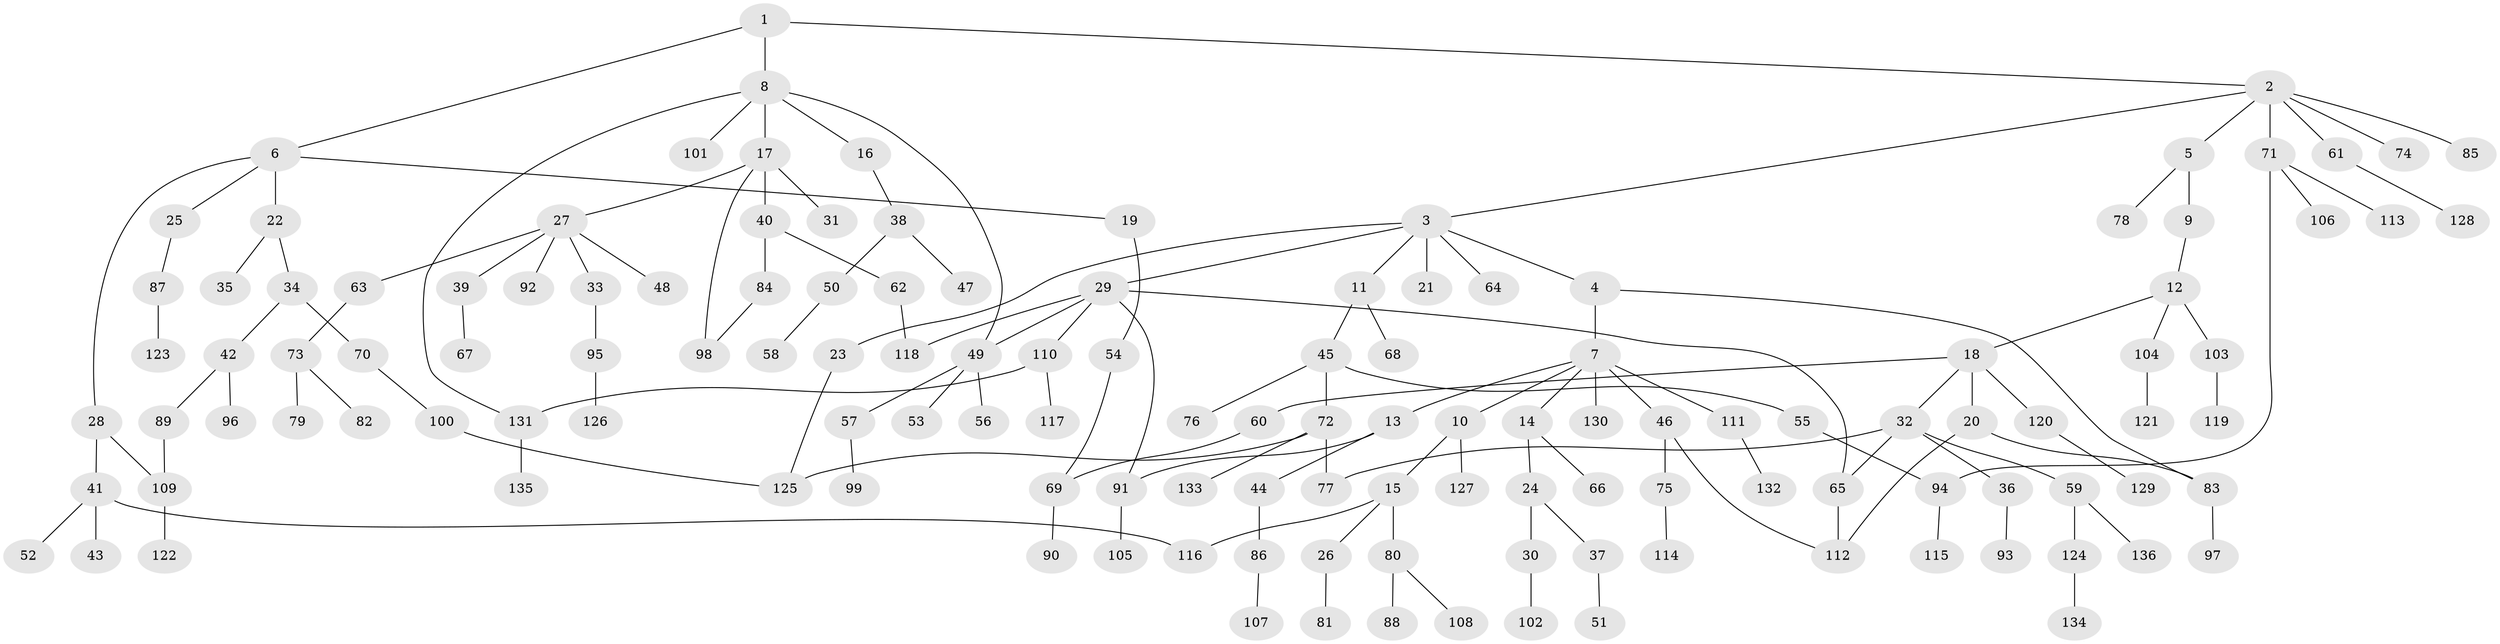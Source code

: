 // coarse degree distribution, {3: 0.1935483870967742, 6: 0.043010752688172046, 4: 0.07526881720430108, 5: 0.03225806451612903, 7: 0.010752688172043012, 9: 0.010752688172043012, 2: 0.13978494623655913, 8: 0.010752688172043012, 1: 0.4838709677419355}
// Generated by graph-tools (version 1.1) at 2025/51/02/27/25 19:51:39]
// undirected, 136 vertices, 151 edges
graph export_dot {
graph [start="1"]
  node [color=gray90,style=filled];
  1;
  2;
  3;
  4;
  5;
  6;
  7;
  8;
  9;
  10;
  11;
  12;
  13;
  14;
  15;
  16;
  17;
  18;
  19;
  20;
  21;
  22;
  23;
  24;
  25;
  26;
  27;
  28;
  29;
  30;
  31;
  32;
  33;
  34;
  35;
  36;
  37;
  38;
  39;
  40;
  41;
  42;
  43;
  44;
  45;
  46;
  47;
  48;
  49;
  50;
  51;
  52;
  53;
  54;
  55;
  56;
  57;
  58;
  59;
  60;
  61;
  62;
  63;
  64;
  65;
  66;
  67;
  68;
  69;
  70;
  71;
  72;
  73;
  74;
  75;
  76;
  77;
  78;
  79;
  80;
  81;
  82;
  83;
  84;
  85;
  86;
  87;
  88;
  89;
  90;
  91;
  92;
  93;
  94;
  95;
  96;
  97;
  98;
  99;
  100;
  101;
  102;
  103;
  104;
  105;
  106;
  107;
  108;
  109;
  110;
  111;
  112;
  113;
  114;
  115;
  116;
  117;
  118;
  119;
  120;
  121;
  122;
  123;
  124;
  125;
  126;
  127;
  128;
  129;
  130;
  131;
  132;
  133;
  134;
  135;
  136;
  1 -- 2;
  1 -- 6;
  1 -- 8;
  2 -- 3;
  2 -- 5;
  2 -- 61;
  2 -- 71;
  2 -- 74;
  2 -- 85;
  3 -- 4;
  3 -- 11;
  3 -- 21;
  3 -- 23;
  3 -- 29;
  3 -- 64;
  4 -- 7;
  4 -- 83;
  5 -- 9;
  5 -- 78;
  6 -- 19;
  6 -- 22;
  6 -- 25;
  6 -- 28;
  7 -- 10;
  7 -- 13;
  7 -- 14;
  7 -- 46;
  7 -- 111;
  7 -- 130;
  8 -- 16;
  8 -- 17;
  8 -- 49;
  8 -- 101;
  8 -- 131;
  9 -- 12;
  10 -- 15;
  10 -- 127;
  11 -- 45;
  11 -- 68;
  12 -- 18;
  12 -- 103;
  12 -- 104;
  13 -- 44;
  13 -- 91;
  14 -- 24;
  14 -- 66;
  15 -- 26;
  15 -- 80;
  15 -- 116;
  16 -- 38;
  17 -- 27;
  17 -- 31;
  17 -- 40;
  17 -- 98;
  18 -- 20;
  18 -- 32;
  18 -- 60;
  18 -- 120;
  19 -- 54;
  20 -- 112;
  20 -- 83;
  22 -- 34;
  22 -- 35;
  23 -- 125;
  24 -- 30;
  24 -- 37;
  25 -- 87;
  26 -- 81;
  27 -- 33;
  27 -- 39;
  27 -- 48;
  27 -- 63;
  27 -- 92;
  28 -- 41;
  28 -- 109;
  29 -- 91;
  29 -- 110;
  29 -- 118;
  29 -- 49;
  29 -- 65;
  30 -- 102;
  32 -- 36;
  32 -- 59;
  32 -- 65;
  32 -- 77;
  33 -- 95;
  34 -- 42;
  34 -- 70;
  36 -- 93;
  37 -- 51;
  38 -- 47;
  38 -- 50;
  39 -- 67;
  40 -- 62;
  40 -- 84;
  41 -- 43;
  41 -- 52;
  41 -- 116;
  42 -- 89;
  42 -- 96;
  44 -- 86;
  45 -- 55;
  45 -- 72;
  45 -- 76;
  46 -- 75;
  46 -- 112;
  49 -- 53;
  49 -- 56;
  49 -- 57;
  50 -- 58;
  54 -- 69;
  55 -- 94;
  57 -- 99;
  59 -- 124;
  59 -- 136;
  60 -- 69;
  61 -- 128;
  62 -- 118;
  63 -- 73;
  65 -- 112;
  69 -- 90;
  70 -- 100;
  71 -- 106;
  71 -- 113;
  71 -- 94;
  72 -- 77;
  72 -- 133;
  72 -- 125;
  73 -- 79;
  73 -- 82;
  75 -- 114;
  80 -- 88;
  80 -- 108;
  83 -- 97;
  84 -- 98;
  86 -- 107;
  87 -- 123;
  89 -- 109;
  91 -- 105;
  94 -- 115;
  95 -- 126;
  100 -- 125;
  103 -- 119;
  104 -- 121;
  109 -- 122;
  110 -- 117;
  110 -- 131;
  111 -- 132;
  120 -- 129;
  124 -- 134;
  131 -- 135;
}
